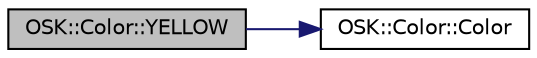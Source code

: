 digraph "OSK::Color::YELLOW"
{
 // LATEX_PDF_SIZE
  edge [fontname="Helvetica",fontsize="10",labelfontname="Helvetica",labelfontsize="10"];
  node [fontname="Helvetica",fontsize="10",shape=record];
  rankdir="LR";
  Node1 [label="OSK::Color::YELLOW",height=0.2,width=0.4,color="black", fillcolor="grey75", style="filled", fontcolor="black",tooltip="Color amarillo. (1.0f, 1.0f, 0.0f)."];
  Node1 -> Node2 [color="midnightblue",fontsize="10",style="solid",fontname="Helvetica"];
  Node2 [label="OSK::Color::Color",height=0.2,width=0.4,color="black", fillcolor="white", style="filled",URL="$class_o_s_k_1_1_color.html#aced94f7152a9c5e63bfebc382349e8a6",tooltip="Crea una instancia vacía del color."];
}
